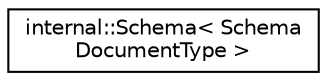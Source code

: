 digraph "Graphical Class Hierarchy"
{
 // LATEX_PDF_SIZE
  edge [fontname="Helvetica",fontsize="10",labelfontname="Helvetica",labelfontsize="10"];
  node [fontname="Helvetica",fontsize="10",shape=record];
  rankdir="LR";
  Node0 [label="internal::Schema\< Schema\lDocumentType \>",height=0.2,width=0.4,color="black", fillcolor="white", style="filled",URL="$classinternal_1_1_schema.html",tooltip=" "];
}
